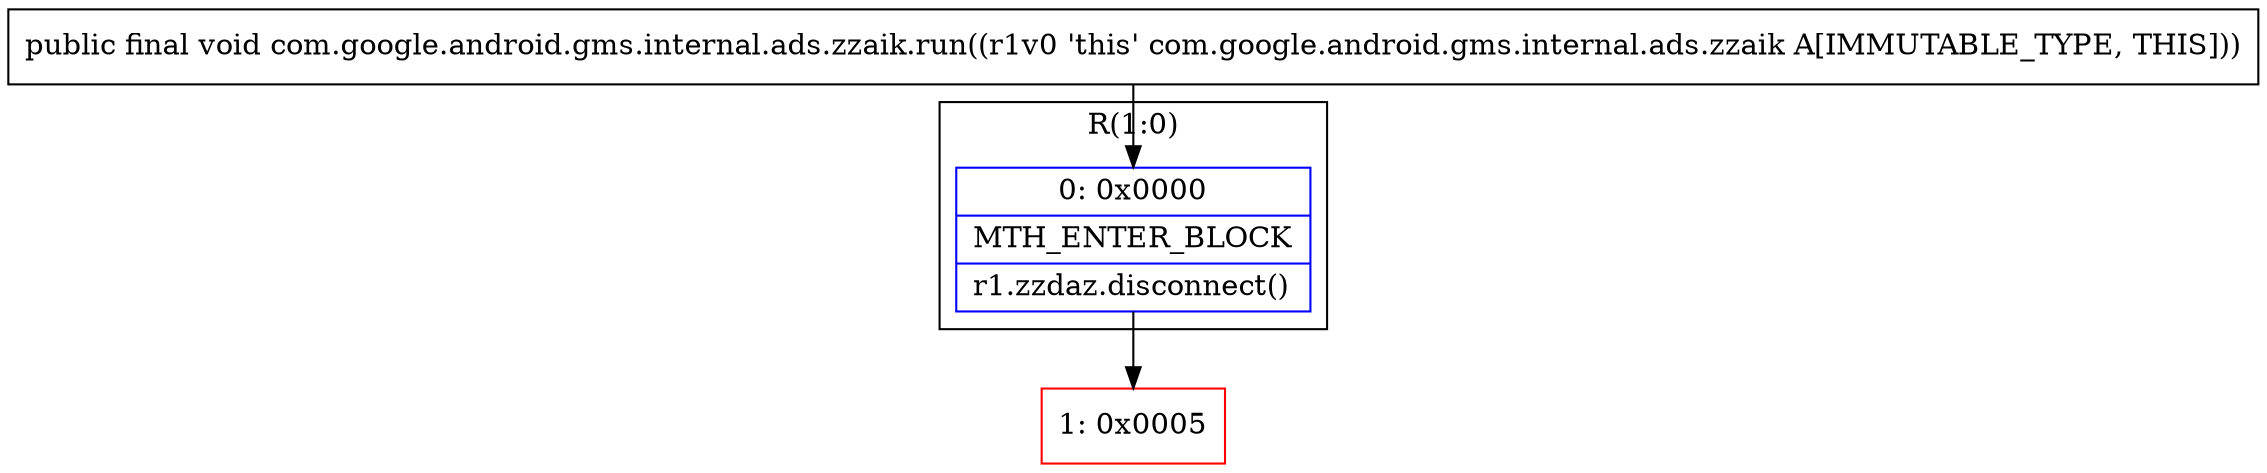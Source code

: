 digraph "CFG forcom.google.android.gms.internal.ads.zzaik.run()V" {
subgraph cluster_Region_2035736604 {
label = "R(1:0)";
node [shape=record,color=blue];
Node_0 [shape=record,label="{0\:\ 0x0000|MTH_ENTER_BLOCK\l|r1.zzdaz.disconnect()\l}"];
}
Node_1 [shape=record,color=red,label="{1\:\ 0x0005}"];
MethodNode[shape=record,label="{public final void com.google.android.gms.internal.ads.zzaik.run((r1v0 'this' com.google.android.gms.internal.ads.zzaik A[IMMUTABLE_TYPE, THIS])) }"];
MethodNode -> Node_0;
Node_0 -> Node_1;
}

